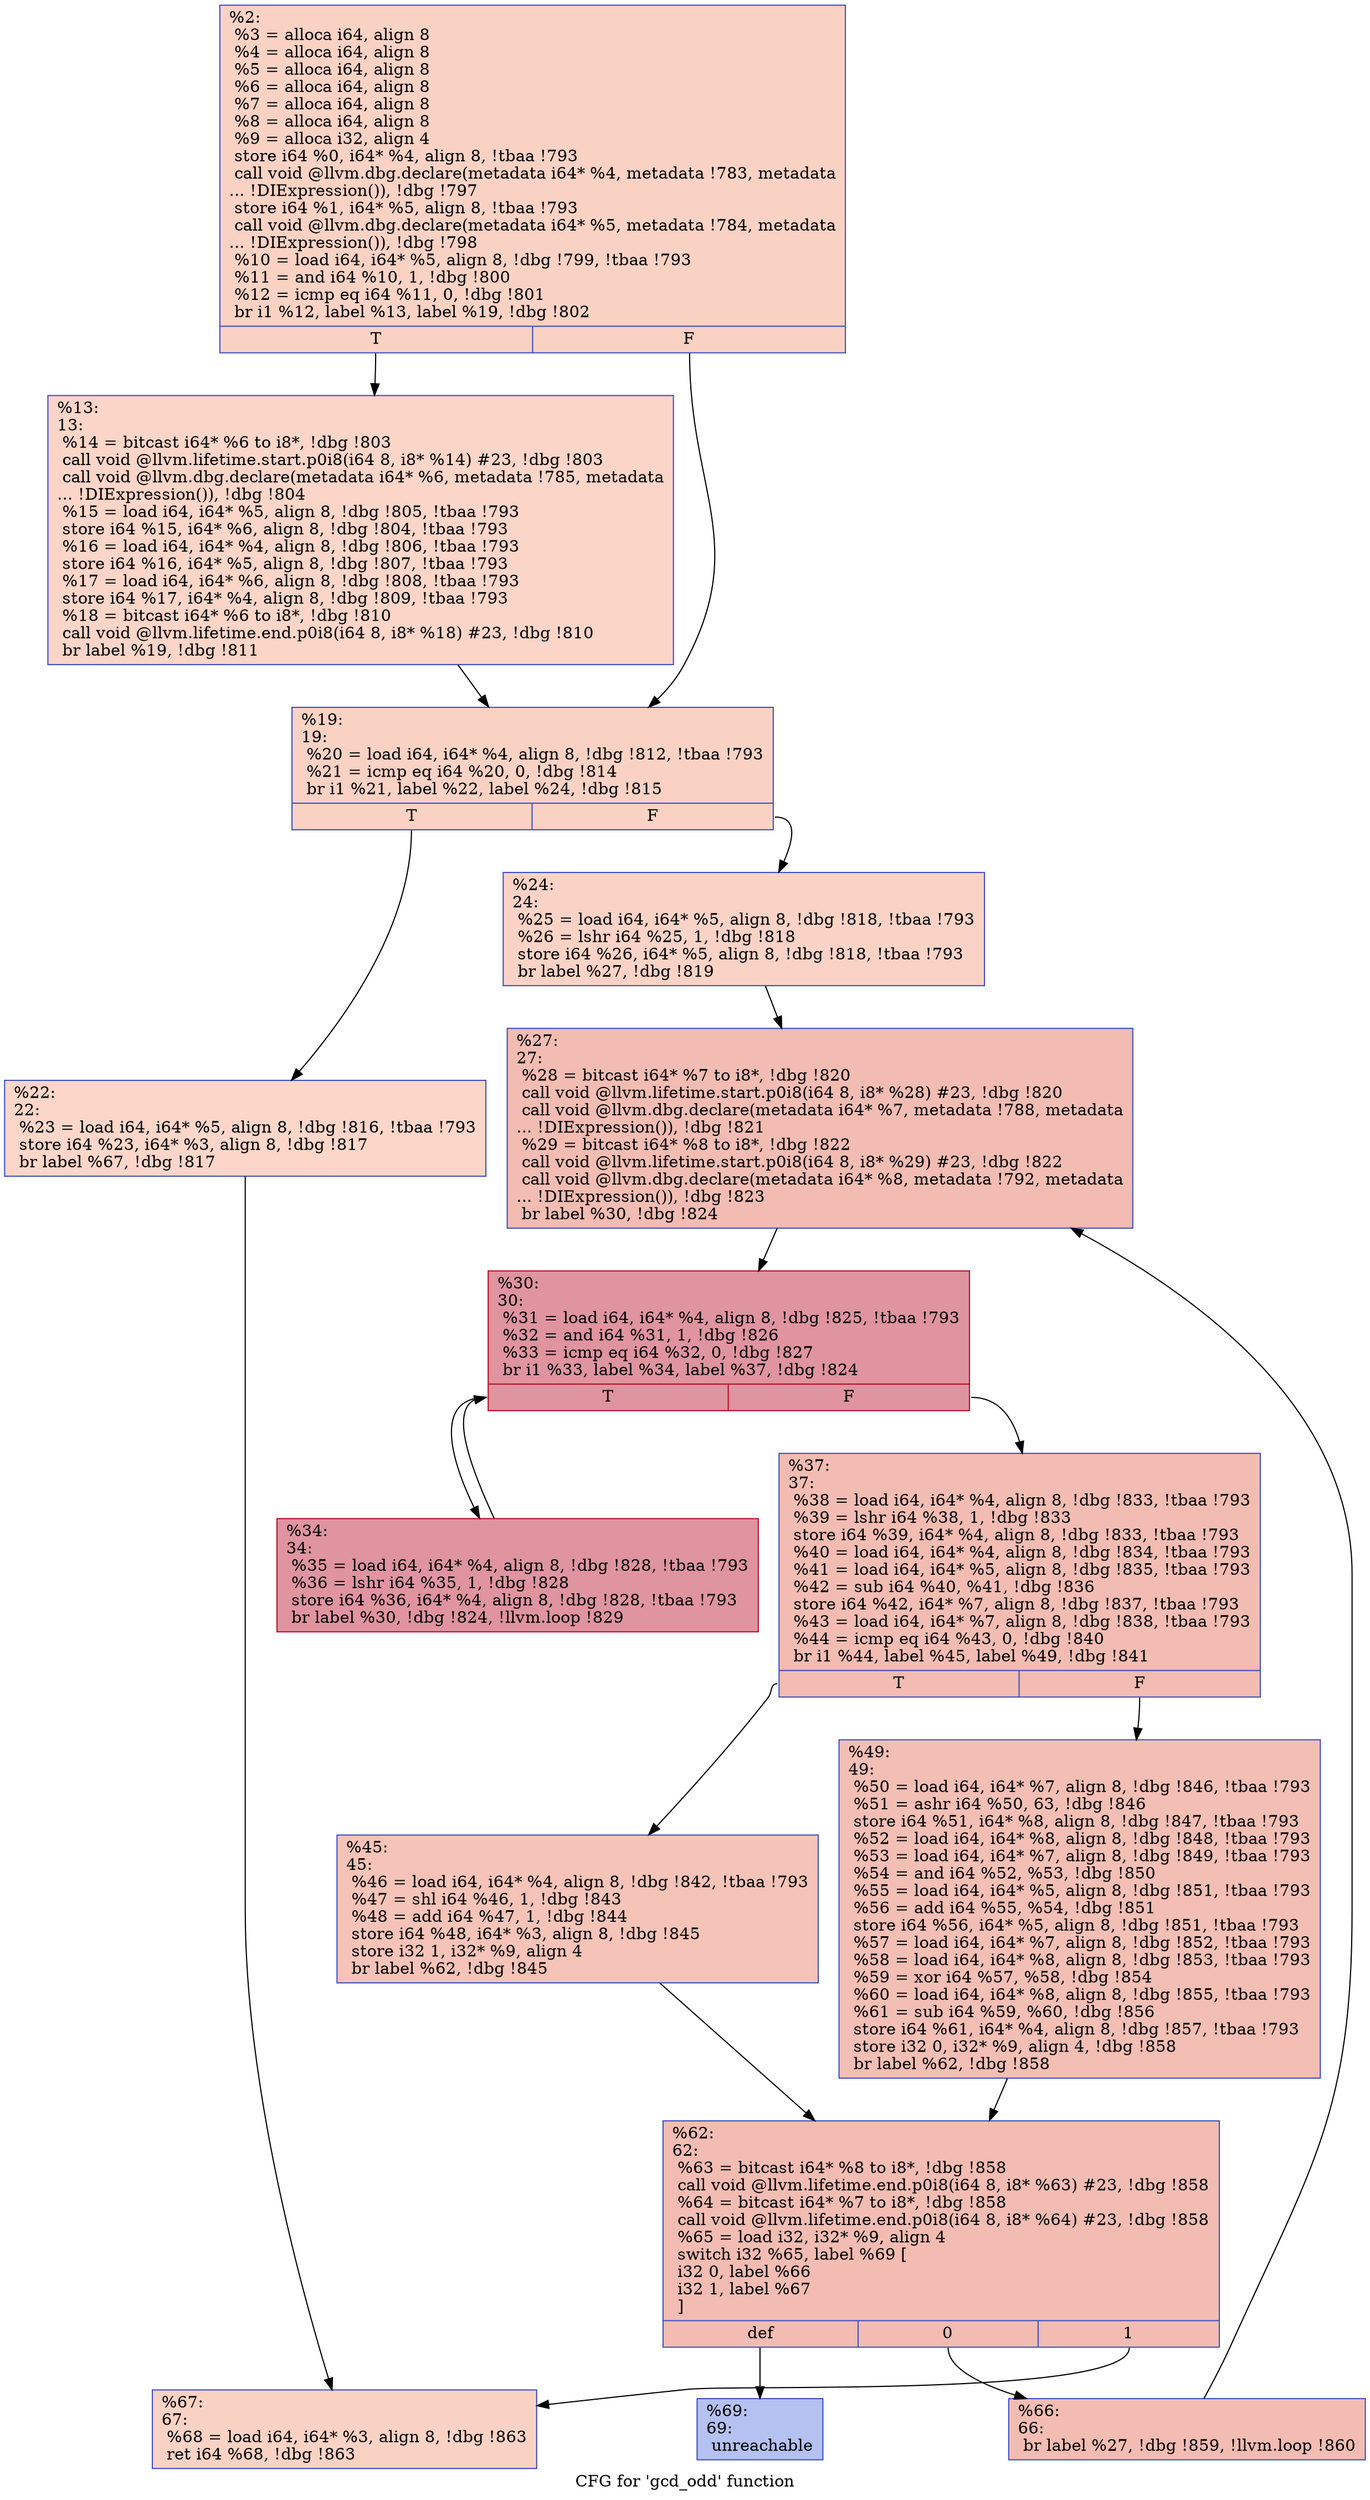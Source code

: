 digraph "CFG for 'gcd_odd' function" {
	label="CFG for 'gcd_odd' function";

	Node0x1a7d890 [shape=record,color="#3d50c3ff", style=filled, fillcolor="#f4987a70",label="{%2:\l  %3 = alloca i64, align 8\l  %4 = alloca i64, align 8\l  %5 = alloca i64, align 8\l  %6 = alloca i64, align 8\l  %7 = alloca i64, align 8\l  %8 = alloca i64, align 8\l  %9 = alloca i32, align 4\l  store i64 %0, i64* %4, align 8, !tbaa !793\l  call void @llvm.dbg.declare(metadata i64* %4, metadata !783, metadata\l... !DIExpression()), !dbg !797\l  store i64 %1, i64* %5, align 8, !tbaa !793\l  call void @llvm.dbg.declare(metadata i64* %5, metadata !784, metadata\l... !DIExpression()), !dbg !798\l  %10 = load i64, i64* %5, align 8, !dbg !799, !tbaa !793\l  %11 = and i64 %10, 1, !dbg !800\l  %12 = icmp eq i64 %11, 0, !dbg !801\l  br i1 %12, label %13, label %19, !dbg !802\l|{<s0>T|<s1>F}}"];
	Node0x1a7d890:s0 -> Node0x1a805c0;
	Node0x1a7d890:s1 -> Node0x1a81f60;
	Node0x1a805c0 [shape=record,color="#3d50c3ff", style=filled, fillcolor="#f5a08170",label="{%13:\l13:                                               \l  %14 = bitcast i64* %6 to i8*, !dbg !803\l  call void @llvm.lifetime.start.p0i8(i64 8, i8* %14) #23, !dbg !803\l  call void @llvm.dbg.declare(metadata i64* %6, metadata !785, metadata\l... !DIExpression()), !dbg !804\l  %15 = load i64, i64* %5, align 8, !dbg !805, !tbaa !793\l  store i64 %15, i64* %6, align 8, !dbg !804, !tbaa !793\l  %16 = load i64, i64* %4, align 8, !dbg !806, !tbaa !793\l  store i64 %16, i64* %5, align 8, !dbg !807, !tbaa !793\l  %17 = load i64, i64* %6, align 8, !dbg !808, !tbaa !793\l  store i64 %17, i64* %4, align 8, !dbg !809, !tbaa !793\l  %18 = bitcast i64* %6 to i8*, !dbg !810\l  call void @llvm.lifetime.end.p0i8(i64 8, i8* %18) #23, !dbg !810\l  br label %19, !dbg !811\l}"];
	Node0x1a805c0 -> Node0x1a81f60;
	Node0x1a81f60 [shape=record,color="#3d50c3ff", style=filled, fillcolor="#f4987a70",label="{%19:\l19:                                               \l  %20 = load i64, i64* %4, align 8, !dbg !812, !tbaa !793\l  %21 = icmp eq i64 %20, 0, !dbg !814\l  br i1 %21, label %22, label %24, !dbg !815\l|{<s0>T|<s1>F}}"];
	Node0x1a81f60:s0 -> Node0x1a81fb0;
	Node0x1a81f60:s1 -> Node0x1a82000;
	Node0x1a81fb0 [shape=record,color="#3d50c3ff", style=filled, fillcolor="#f6a38570",label="{%22:\l22:                                               \l  %23 = load i64, i64* %5, align 8, !dbg !816, !tbaa !793\l  store i64 %23, i64* %3, align 8, !dbg !817\l  br label %67, !dbg !817\l}"];
	Node0x1a81fb0 -> Node0x1a822d0;
	Node0x1a82000 [shape=record,color="#3d50c3ff", style=filled, fillcolor="#f59c7d70",label="{%24:\l24:                                               \l  %25 = load i64, i64* %5, align 8, !dbg !818, !tbaa !793\l  %26 = lshr i64 %25, 1, !dbg !818\l  store i64 %26, i64* %5, align 8, !dbg !818, !tbaa !793\l  br label %27, !dbg !819\l}"];
	Node0x1a82000 -> Node0x1a82050;
	Node0x1a82050 [shape=record,color="#3d50c3ff", style=filled, fillcolor="#e1675170",label="{%27:\l27:                                               \l  %28 = bitcast i64* %7 to i8*, !dbg !820\l  call void @llvm.lifetime.start.p0i8(i64 8, i8* %28) #23, !dbg !820\l  call void @llvm.dbg.declare(metadata i64* %7, metadata !788, metadata\l... !DIExpression()), !dbg !821\l  %29 = bitcast i64* %8 to i8*, !dbg !822\l  call void @llvm.lifetime.start.p0i8(i64 8, i8* %29) #23, !dbg !822\l  call void @llvm.dbg.declare(metadata i64* %8, metadata !792, metadata\l... !DIExpression()), !dbg !823\l  br label %30, !dbg !824\l}"];
	Node0x1a82050 -> Node0x1a820a0;
	Node0x1a820a0 [shape=record,color="#b70d28ff", style=filled, fillcolor="#b70d2870",label="{%30:\l30:                                               \l  %31 = load i64, i64* %4, align 8, !dbg !825, !tbaa !793\l  %32 = and i64 %31, 1, !dbg !826\l  %33 = icmp eq i64 %32, 0, !dbg !827\l  br i1 %33, label %34, label %37, !dbg !824\l|{<s0>T|<s1>F}}"];
	Node0x1a820a0:s0 -> Node0x1a820f0;
	Node0x1a820a0:s1 -> Node0x1a82140;
	Node0x1a820f0 [shape=record,color="#b70d28ff", style=filled, fillcolor="#b70d2870",label="{%34:\l34:                                               \l  %35 = load i64, i64* %4, align 8, !dbg !828, !tbaa !793\l  %36 = lshr i64 %35, 1, !dbg !828\l  store i64 %36, i64* %4, align 8, !dbg !828, !tbaa !793\l  br label %30, !dbg !824, !llvm.loop !829\l}"];
	Node0x1a820f0 -> Node0x1a820a0;
	Node0x1a82140 [shape=record,color="#3d50c3ff", style=filled, fillcolor="#e1675170",label="{%37:\l37:                                               \l  %38 = load i64, i64* %4, align 8, !dbg !833, !tbaa !793\l  %39 = lshr i64 %38, 1, !dbg !833\l  store i64 %39, i64* %4, align 8, !dbg !833, !tbaa !793\l  %40 = load i64, i64* %4, align 8, !dbg !834, !tbaa !793\l  %41 = load i64, i64* %5, align 8, !dbg !835, !tbaa !793\l  %42 = sub i64 %40, %41, !dbg !836\l  store i64 %42, i64* %7, align 8, !dbg !837, !tbaa !793\l  %43 = load i64, i64* %7, align 8, !dbg !838, !tbaa !793\l  %44 = icmp eq i64 %43, 0, !dbg !840\l  br i1 %44, label %45, label %49, !dbg !841\l|{<s0>T|<s1>F}}"];
	Node0x1a82140:s0 -> Node0x1a82190;
	Node0x1a82140:s1 -> Node0x1a821e0;
	Node0x1a82190 [shape=record,color="#3d50c3ff", style=filled, fillcolor="#e8765c70",label="{%45:\l45:                                               \l  %46 = load i64, i64* %4, align 8, !dbg !842, !tbaa !793\l  %47 = shl i64 %46, 1, !dbg !843\l  %48 = add i64 %47, 1, !dbg !844\l  store i64 %48, i64* %3, align 8, !dbg !845\l  store i32 1, i32* %9, align 4\l  br label %62, !dbg !845\l}"];
	Node0x1a82190 -> Node0x1a82230;
	Node0x1a821e0 [shape=record,color="#3d50c3ff", style=filled, fillcolor="#e36c5570",label="{%49:\l49:                                               \l  %50 = load i64, i64* %7, align 8, !dbg !846, !tbaa !793\l  %51 = ashr i64 %50, 63, !dbg !846\l  store i64 %51, i64* %8, align 8, !dbg !847, !tbaa !793\l  %52 = load i64, i64* %8, align 8, !dbg !848, !tbaa !793\l  %53 = load i64, i64* %7, align 8, !dbg !849, !tbaa !793\l  %54 = and i64 %52, %53, !dbg !850\l  %55 = load i64, i64* %5, align 8, !dbg !851, !tbaa !793\l  %56 = add i64 %55, %54, !dbg !851\l  store i64 %56, i64* %5, align 8, !dbg !851, !tbaa !793\l  %57 = load i64, i64* %7, align 8, !dbg !852, !tbaa !793\l  %58 = load i64, i64* %8, align 8, !dbg !853, !tbaa !793\l  %59 = xor i64 %57, %58, !dbg !854\l  %60 = load i64, i64* %8, align 8, !dbg !855, !tbaa !793\l  %61 = sub i64 %59, %60, !dbg !856\l  store i64 %61, i64* %4, align 8, !dbg !857, !tbaa !793\l  store i32 0, i32* %9, align 4, !dbg !858\l  br label %62, !dbg !858\l}"];
	Node0x1a821e0 -> Node0x1a82230;
	Node0x1a82230 [shape=record,color="#3d50c3ff", style=filled, fillcolor="#e1675170",label="{%62:\l62:                                               \l  %63 = bitcast i64* %8 to i8*, !dbg !858\l  call void @llvm.lifetime.end.p0i8(i64 8, i8* %63) #23, !dbg !858\l  %64 = bitcast i64* %7 to i8*, !dbg !858\l  call void @llvm.lifetime.end.p0i8(i64 8, i8* %64) #23, !dbg !858\l  %65 = load i32, i32* %9, align 4\l  switch i32 %65, label %69 [\l    i32 0, label %66\l    i32 1, label %67\l  ]\l|{<s0>def|<s1>0|<s2>1}}"];
	Node0x1a82230:s0 -> Node0x1a82320;
	Node0x1a82230:s1 -> Node0x1a82280;
	Node0x1a82230:s2 -> Node0x1a822d0;
	Node0x1a82280 [shape=record,color="#3d50c3ff", style=filled, fillcolor="#e1675170",label="{%66:\l66:                                               \l  br label %27, !dbg !859, !llvm.loop !860\l}"];
	Node0x1a82280 -> Node0x1a82050;
	Node0x1a822d0 [shape=record,color="#3d50c3ff", style=filled, fillcolor="#f4987a70",label="{%67:\l67:                                               \l  %68 = load i64, i64* %3, align 8, !dbg !863\l  ret i64 %68, !dbg !863\l}"];
	Node0x1a82320 [shape=record,color="#3d50c3ff", style=filled, fillcolor="#5572df70",label="{%69:\l69:                                               \l  unreachable\l}"];
}
